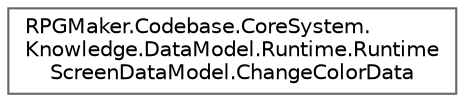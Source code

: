 digraph "クラス階層図"
{
 // LATEX_PDF_SIZE
  bgcolor="transparent";
  edge [fontname=Helvetica,fontsize=10,labelfontname=Helvetica,labelfontsize=10];
  node [fontname=Helvetica,fontsize=10,shape=box,height=0.2,width=0.4];
  rankdir="LR";
  Node0 [id="Node000000",label="RPGMaker.Codebase.CoreSystem.\lKnowledge.DataModel.Runtime.Runtime\lScreenDataModel.ChangeColorData",height=0.2,width=0.4,color="grey40", fillcolor="white", style="filled",URL="$d8/d21/struct_r_p_g_maker_1_1_codebase_1_1_core_system_1_1_knowledge_1_1_data_model_1_1_runtime_1_1_runbfb86dd5ab1a891670eba593c0950ff9.html",tooltip="😁 色データ変更"];
}

